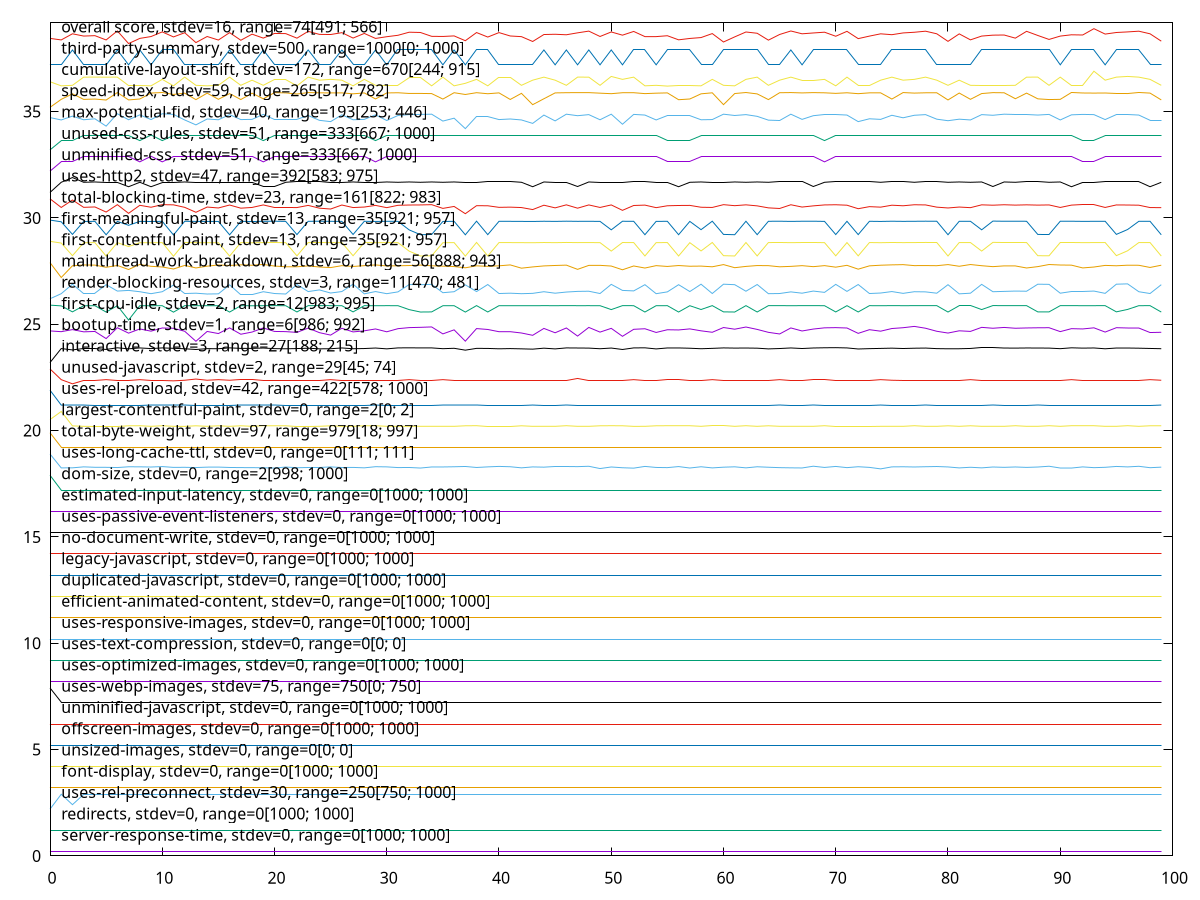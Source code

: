 $_serverResponseTime <<EOF
0.2
0.2
0.2
0.2
0.2
0.2
0.2
0.2
0.2
0.2
0.2
0.2
0.2
0.2
0.2
0.2
0.2
0.2
0.2
0.2
0.2
0.2
0.2
0.2
0.2
0.2
0.2
0.2
0.2
0.2
0.2
0.2
0.2
0.2
0.2
0.2
0.2
0.2
0.2
0.2
0.2
0.2
0.2
0.2
0.2
0.2
0.2
0.2
0.2
0.2
0.2
0.2
0.2
0.2
0.2
0.2
0.2
0.2
0.2
0.2
0.2
0.2
0.2
0.2
0.2
0.2
0.2
0.2
0.2
0.2
0.2
0.2
0.2
0.2
0.2
0.2
0.2
0.2
0.2
0.2
0.2
0.2
0.2
0.2
0.2
0.2
0.2
0.2
0.2
0.2
0.2
0.2
0.2
0.2
0.2
0.2
0.2
0.2
0.2
0.2
EOF
$_redirects <<EOF
1.2
1.2
1.2
1.2
1.2
1.2
1.2
1.2
1.2
1.2
1.2
1.2
1.2
1.2
1.2
1.2
1.2
1.2
1.2
1.2
1.2
1.2
1.2
1.2
1.2
1.2
1.2
1.2
1.2
1.2
1.2
1.2
1.2
1.2
1.2
1.2
1.2
1.2
1.2
1.2
1.2
1.2
1.2
1.2
1.2
1.2
1.2
1.2
1.2
1.2
1.2
1.2
1.2
1.2
1.2
1.2
1.2
1.2
1.2
1.2
1.2
1.2
1.2
1.2
1.2
1.2
1.2
1.2
1.2
1.2
1.2
1.2
1.2
1.2
1.2
1.2
1.2
1.2
1.2
1.2
1.2
1.2
1.2
1.2
1.2
1.2
1.2
1.2
1.2
1.2
1.2
1.2
1.2
1.2
1.2
1.2
1.2
1.2
1.2
1.2
EOF
$_usesRelPreconnect <<EOF
2.2
2.9000000000000004
2.410419998486837
2.9000000000000004
2.9000000000000004
2.9000000000000004
2.9000000000000004
2.9000000000000004
2.9000000000000004
2.9000000000000004
2.9000000000000004
2.9000000000000004
2.9000000000000004
2.9000000000000004
2.9000000000000004
2.9000000000000004
2.9000000000000004
2.9000000000000004
2.9000000000000004
2.9000000000000004
2.9000000000000004
2.9000000000000004
2.9000000000000004
2.9000000000000004
2.9000000000000004
2.9000000000000004
2.9000000000000004
2.9000000000000004
2.9000000000000004
2.9000000000000004
2.9000000000000004
2.9000000000000004
2.9000000000000004
2.9000000000000004
2.9000000000000004
2.9000000000000004
2.9000000000000004
2.9000000000000004
2.9000000000000004
2.9000000000000004
2.9000000000000004
2.9000000000000004
2.9000000000000004
2.9000000000000004
2.9000000000000004
2.9000000000000004
2.9000000000000004
2.9000000000000004
2.9000000000000004
2.9000000000000004
2.9000000000000004
2.9000000000000004
2.9000000000000004
2.9000000000000004
2.9000000000000004
2.9000000000000004
2.9000000000000004
2.9000000000000004
2.9000000000000004
2.9000000000000004
2.9000000000000004
2.9000000000000004
2.9000000000000004
2.9000000000000004
2.9000000000000004
2.9000000000000004
2.9000000000000004
2.9000000000000004
2.9000000000000004
2.9000000000000004
2.9000000000000004
2.9000000000000004
2.9000000000000004
2.9000000000000004
2.9000000000000004
2.9000000000000004
2.9000000000000004
2.9000000000000004
2.9000000000000004
2.9000000000000004
2.9000000000000004
2.9000000000000004
2.9000000000000004
2.9000000000000004
2.9000000000000004
2.9000000000000004
2.9000000000000004
2.9000000000000004
2.9000000000000004
2.9000000000000004
2.9000000000000004
2.9000000000000004
2.9000000000000004
2.9000000000000004
2.9000000000000004
2.9000000000000004
2.9000000000000004
2.9000000000000004
2.9000000000000004
2.9000000000000004
EOF
$_fontDisplay <<EOF
3.2
3.2
3.2
3.2
3.2
3.2
3.2
3.2
3.2
3.2
3.2
3.2
3.2
3.2
3.2
3.2
3.2
3.2
3.2
3.2
3.2
3.2
3.2
3.2
3.2
3.2
3.2
3.2
3.2
3.2
3.2
3.2
3.2
3.2
3.2
3.2
3.2
3.2
3.2
3.2
3.2
3.2
3.2
3.2
3.2
3.2
3.2
3.2
3.2
3.2
3.2
3.2
3.2
3.2
3.2
3.2
3.2
3.2
3.2
3.2
3.2
3.2
3.2
3.2
3.2
3.2
3.2
3.2
3.2
3.2
3.2
3.2
3.2
3.2
3.2
3.2
3.2
3.2
3.2
3.2
3.2
3.2
3.2
3.2
3.2
3.2
3.2
3.2
3.2
3.2
3.2
3.2
3.2
3.2
3.2
3.2
3.2
3.2
3.2
3.2
EOF
$_unsizedImages <<EOF
4.2
4.2
4.2
4.2
4.2
4.2
4.2
4.2
4.2
4.2
4.2
4.2
4.2
4.2
4.2
4.2
4.2
4.2
4.2
4.2
4.2
4.2
4.2
4.2
4.2
4.2
4.2
4.2
4.2
4.2
4.2
4.2
4.2
4.2
4.2
4.2
4.2
4.2
4.2
4.2
4.2
4.2
4.2
4.2
4.2
4.2
4.2
4.2
4.2
4.2
4.2
4.2
4.2
4.2
4.2
4.2
4.2
4.2
4.2
4.2
4.2
4.2
4.2
4.2
4.2
4.2
4.2
4.2
4.2
4.2
4.2
4.2
4.2
4.2
4.2
4.2
4.2
4.2
4.2
4.2
4.2
4.2
4.2
4.2
4.2
4.2
4.2
4.2
4.2
4.2
4.2
4.2
4.2
4.2
4.2
4.2
4.2
4.2
4.2
4.2
EOF
$_offscreenImages <<EOF
5.2
5.2
5.2
5.2
5.2
5.2
5.2
5.2
5.2
5.2
5.2
5.2
5.2
5.2
5.2
5.2
5.2
5.2
5.2
5.2
5.2
5.2
5.2
5.2
5.2
5.2
5.2
5.2
5.2
5.2
5.2
5.2
5.2
5.2
5.2
5.2
5.2
5.2
5.2
5.2
5.2
5.2
5.2
5.2
5.2
5.2
5.2
5.2
5.2
5.2
5.2
5.2
5.2
5.2
5.2
5.2
5.2
5.2
5.2
5.2
5.2
5.2
5.2
5.2
5.2
5.2
5.2
5.2
5.2
5.2
5.2
5.2
5.2
5.2
5.2
5.2
5.2
5.2
5.2
5.2
5.2
5.2
5.2
5.2
5.2
5.2
5.2
5.2
5.2
5.2
5.2
5.2
5.2
5.2
5.2
5.2
5.2
5.2
5.2
5.2
EOF
$_unminifiedJavascript <<EOF
6.2
6.2
6.2
6.2
6.2
6.2
6.2
6.2
6.2
6.2
6.2
6.2
6.2
6.2
6.2
6.2
6.2
6.2
6.2
6.2
6.2
6.2
6.2
6.2
6.2
6.2
6.2
6.2
6.2
6.2
6.2
6.2
6.2
6.2
6.2
6.2
6.2
6.2
6.2
6.2
6.2
6.2
6.2
6.2
6.2
6.2
6.2
6.2
6.2
6.2
6.2
6.2
6.2
6.2
6.2
6.2
6.2
6.2
6.2
6.2
6.2
6.2
6.2
6.2
6.2
6.2
6.2
6.2
6.2
6.2
6.2
6.2
6.2
6.2
6.2
6.2
6.2
6.2
6.2
6.2
6.2
6.2
6.2
6.2
6.2
6.2
6.2
6.2
6.2
6.2
6.2
6.2
6.2
6.2
6.2
6.2
6.2
6.2
6.2
6.2
EOF
$_usesWebpImages <<EOF
7.9
7.2
7.2
7.2
7.2
7.2
7.2
7.2
7.2
7.2
7.2
7.2
7.2
7.2
7.2
7.2
7.2
7.2
7.2
7.2
7.2
7.2
7.2
7.2
7.2
7.2
7.2
7.2
7.2
7.2
7.2
7.2
7.2
7.2
7.2
7.2
7.2
7.2
7.2
7.2
7.2
7.2
7.2
7.2
7.2
7.2
7.2
7.2
7.2
7.2
7.2
7.2
7.2
7.2
7.2
7.2
7.2
7.2
7.2
7.2
7.2
7.2
7.2
7.2
7.2
7.2
7.2
7.2
7.2
7.2
7.2
7.2
7.2
7.2
7.2
7.2
7.2
7.2
7.2
7.2
7.2
7.2
7.2
7.2
7.2
7.2
7.2
7.2
7.2
7.2
7.2
7.2
7.2
7.2
7.2
7.2
7.2
7.2
7.2
7.2
EOF
$_usesOptimizedImages <<EOF
8.2
8.2
8.2
8.2
8.2
8.2
8.2
8.2
8.2
8.2
8.2
8.2
8.2
8.2
8.2
8.2
8.2
8.2
8.2
8.2
8.2
8.2
8.2
8.2
8.2
8.2
8.2
8.2
8.2
8.2
8.2
8.2
8.2
8.2
8.2
8.2
8.2
8.2
8.2
8.2
8.2
8.2
8.2
8.2
8.2
8.2
8.2
8.2
8.2
8.2
8.2
8.2
8.2
8.2
8.2
8.2
8.2
8.2
8.2
8.2
8.2
8.2
8.2
8.2
8.2
8.2
8.2
8.2
8.2
8.2
8.2
8.2
8.2
8.2
8.2
8.2
8.2
8.2
8.2
8.2
8.2
8.2
8.2
8.2
8.2
8.2
8.2
8.2
8.2
8.2
8.2
8.2
8.2
8.2
8.2
8.2
8.2
8.2
8.2
8.2
EOF
$_usesTextCompression <<EOF
9.2
9.2
9.2
9.2
9.2
9.2
9.2
9.2
9.2
9.2
9.2
9.2
9.2
9.2
9.2
9.2
9.2
9.2
9.2
9.2
9.2
9.2
9.2
9.2
9.2
9.2
9.2
9.2
9.2
9.2
9.2
9.2
9.2
9.2
9.2
9.2
9.2
9.2
9.2
9.2
9.2
9.2
9.2
9.2
9.2
9.2
9.2
9.2
9.2
9.2
9.2
9.2
9.2
9.2
9.2
9.2
9.2
9.2
9.2
9.2
9.2
9.2
9.2
9.2
9.2
9.2
9.2
9.2
9.2
9.2
9.2
9.2
9.2
9.2
9.2
9.2
9.2
9.2
9.2
9.2
9.2
9.2
9.2
9.2
9.2
9.2
9.2
9.2
9.2
9.2
9.2
9.2
9.2
9.2
9.2
9.2
9.2
9.2
9.2
9.2
EOF
$_usesResponsiveImages <<EOF
10.2
10.2
10.2
10.2
10.2
10.2
10.2
10.2
10.2
10.2
10.2
10.2
10.2
10.2
10.2
10.2
10.2
10.2
10.2
10.2
10.2
10.2
10.2
10.2
10.2
10.2
10.2
10.2
10.2
10.2
10.2
10.2
10.2
10.2
10.2
10.2
10.2
10.2
10.2
10.2
10.2
10.2
10.2
10.2
10.2
10.2
10.2
10.2
10.2
10.2
10.2
10.2
10.2
10.2
10.2
10.2
10.2
10.2
10.2
10.2
10.2
10.2
10.2
10.2
10.2
10.2
10.2
10.2
10.2
10.2
10.2
10.2
10.2
10.2
10.2
10.2
10.2
10.2
10.2
10.2
10.2
10.2
10.2
10.2
10.2
10.2
10.2
10.2
10.2
10.2
10.2
10.2
10.2
10.2
10.2
10.2
10.2
10.2
10.2
10.2
EOF
$_efficientAnimatedContent <<EOF
11.2
11.2
11.2
11.2
11.2
11.2
11.2
11.2
11.2
11.2
11.2
11.2
11.2
11.2
11.2
11.2
11.2
11.2
11.2
11.2
11.2
11.2
11.2
11.2
11.2
11.2
11.2
11.2
11.2
11.2
11.2
11.2
11.2
11.2
11.2
11.2
11.2
11.2
11.2
11.2
11.2
11.2
11.2
11.2
11.2
11.2
11.2
11.2
11.2
11.2
11.2
11.2
11.2
11.2
11.2
11.2
11.2
11.2
11.2
11.2
11.2
11.2
11.2
11.2
11.2
11.2
11.2
11.2
11.2
11.2
11.2
11.2
11.2
11.2
11.2
11.2
11.2
11.2
11.2
11.2
11.2
11.2
11.2
11.2
11.2
11.2
11.2
11.2
11.2
11.2
11.2
11.2
11.2
11.2
11.2
11.2
11.2
11.2
11.2
11.2
EOF
$_duplicatedJavascript <<EOF
12.2
12.2
12.2
12.2
12.2
12.2
12.2
12.2
12.2
12.2
12.2
12.2
12.2
12.2
12.2
12.2
12.2
12.2
12.2
12.2
12.2
12.2
12.2
12.2
12.2
12.2
12.2
12.2
12.2
12.2
12.2
12.2
12.2
12.2
12.2
12.2
12.2
12.2
12.2
12.2
12.2
12.2
12.2
12.2
12.2
12.2
12.2
12.2
12.2
12.2
12.2
12.2
12.2
12.2
12.2
12.2
12.2
12.2
12.2
12.2
12.2
12.2
12.2
12.2
12.2
12.2
12.2
12.2
12.2
12.2
12.2
12.2
12.2
12.2
12.2
12.2
12.2
12.2
12.2
12.2
12.2
12.2
12.2
12.2
12.2
12.2
12.2
12.2
12.2
12.2
12.2
12.2
12.2
12.2
12.2
12.2
12.2
12.2
12.2
12.2
EOF
$_legacyJavascript <<EOF
13.2
13.2
13.2
13.2
13.2
13.2
13.2
13.2
13.2
13.2
13.2
13.2
13.2
13.2
13.2
13.2
13.2
13.2
13.2
13.2
13.2
13.2
13.2
13.2
13.2
13.2
13.2
13.2
13.2
13.2
13.2
13.2
13.2
13.2
13.2
13.2
13.2
13.2
13.2
13.2
13.2
13.2
13.2
13.2
13.2
13.2
13.2
13.2
13.2
13.2
13.2
13.2
13.2
13.2
13.2
13.2
13.2
13.2
13.2
13.2
13.2
13.2
13.2
13.2
13.2
13.2
13.2
13.2
13.2
13.2
13.2
13.2
13.2
13.2
13.2
13.2
13.2
13.2
13.2
13.2
13.2
13.2
13.2
13.2
13.2
13.2
13.2
13.2
13.2
13.2
13.2
13.2
13.2
13.2
13.2
13.2
13.2
13.2
13.2
13.2
EOF
$_noDocumentWrite <<EOF
14.2
14.2
14.2
14.2
14.2
14.2
14.2
14.2
14.2
14.2
14.2
14.2
14.2
14.2
14.2
14.2
14.2
14.2
14.2
14.2
14.2
14.2
14.2
14.2
14.2
14.2
14.2
14.2
14.2
14.2
14.2
14.2
14.2
14.2
14.2
14.2
14.2
14.2
14.2
14.2
14.2
14.2
14.2
14.2
14.2
14.2
14.2
14.2
14.2
14.2
14.2
14.2
14.2
14.2
14.2
14.2
14.2
14.2
14.2
14.2
14.2
14.2
14.2
14.2
14.2
14.2
14.2
14.2
14.2
14.2
14.2
14.2
14.2
14.2
14.2
14.2
14.2
14.2
14.2
14.2
14.2
14.2
14.2
14.2
14.2
14.2
14.2
14.2
14.2
14.2
14.2
14.2
14.2
14.2
14.2
14.2
14.2
14.2
14.2
14.2
EOF
$_usesPassiveEventListeners <<EOF
15.2
15.2
15.2
15.2
15.2
15.2
15.2
15.2
15.2
15.2
15.2
15.2
15.2
15.2
15.2
15.2
15.2
15.2
15.2
15.2
15.2
15.2
15.2
15.2
15.2
15.2
15.2
15.2
15.2
15.2
15.2
15.2
15.2
15.2
15.2
15.2
15.2
15.2
15.2
15.2
15.2
15.2
15.2
15.2
15.2
15.2
15.2
15.2
15.2
15.2
15.2
15.2
15.2
15.2
15.2
15.2
15.2
15.2
15.2
15.2
15.2
15.2
15.2
15.2
15.2
15.2
15.2
15.2
15.2
15.2
15.2
15.2
15.2
15.2
15.2
15.2
15.2
15.2
15.2
15.2
15.2
15.2
15.2
15.2
15.2
15.2
15.2
15.2
15.2
15.2
15.2
15.2
15.2
15.2
15.2
15.2
15.2
15.2
15.2
15.2
EOF
$_estimatedInputLatency <<EOF
16.2
16.2
16.2
16.2
16.2
16.2
16.2
16.2
16.2
16.2
16.2
16.2
16.2
16.2
16.2
16.2
16.2
16.2
16.2
16.2
16.2
16.2
16.2
16.2
16.2
16.2
16.2
16.2
16.2
16.2
16.2
16.2
16.2
16.2
16.2
16.2
16.2
16.2
16.2
16.2
16.2
16.2
16.2
16.2
16.2
16.2
16.2
16.2
16.2
16.2
16.2
16.2
16.2
16.2
16.2
16.2
16.2
16.2
16.2
16.2
16.2
16.2
16.2
16.2
16.2
16.2
16.2
16.2
16.2
16.2
16.2
16.2
16.2
16.2
16.2
16.2
16.2
16.2
16.2
16.2
16.2
16.2
16.2
16.2
16.2
16.2
16.2
16.2
16.2
16.2
16.2
16.2
16.2
16.2
16.2
16.2
16.2
16.2
16.2
16.2
EOF
$_domSize <<EOF
17.9
17.2
17.2
17.2
17.2
17.2
17.2
17.2
17.2
17.2
17.2
17.2
17.2
17.2
17.2
17.2
17.2
17.2
17.2
17.2
17.2
17.2
17.2
17.2
17.2
17.2
17.2
17.2
17.2
17.2
17.2
17.2
17.2
17.2
17.2
17.2
17.2
17.2
17.2
17.2
17.2
17.2
17.2
17.2
17.2
17.2
17.2
17.2
17.2
17.2
17.2
17.2
17.2
17.2
17.2
17.2
17.2
17.2
17.2
17.2
17.2
17.2
17.2
17.2
17.2
17.2
17.2
17.2
17.2
17.2
17.2
17.2
17.2
17.2
17.2
17.2
17.2
17.2
17.2
17.2
17.2
17.2
17.2
17.2
17.2
17.2
17.2
17.2
17.2
17.2
17.2
17.2
17.2
17.2
17.2
17.2
17.2
17.2
17.2
17.2
EOF
$_usesLongCacheTtl <<EOF
18.9
18.246865894717427
18.24960681472533
18.295113666606703
18.27510473847314
18.272905802415284
18.2627740882392
18.298659737684506
18.296747603199076
18.28716837494848
18.308277140124183
18.270197793900564
18.273725808810262
18.262221300069946
18.281956547943086
18.28444806473996
18.266327408009783
18.260854644075987
18.25838854448015
18.253436718927198
18.2372750499208
18.28689503451437
18.254543558334415
18.249877334882996
18.249883272194673
18.293206390833156
18.26413462261942
18.269299146003934
18.249070879862945
18.30280407194343
18.294532963025485
18.261941843600653
18.265786867444444
18.239481538263316
18.28989438383395
18.29044846787001
18.299341848499527
18.31347842931008
18.266091664899957
18.29428751163513
18.31623490506502
18.300592804396327
18.248810642280574
18.292647455048787
18.281136532604343
18.3123773731983
18.311557580539343
18.305798634689513
18.322801483424172
18.215444246483166
18.289068234576764
18.253403064927948
18.234815152239044
18.316222654038675
18.26714740725616
18.25920853509987
18.30828326557212
18.240826974109442
18.30000505683437
18.246319243147337
18.27976984235187
18.297019671595574
18.248244775298932
18.29949942380659
18.27719557122184
18.258409290002366
18.249058629928033
18.243312666588793
18.325535022276334
18.268008059823575
18.31457029878043
18.258661874588153
18.30141284087873
18.27043226273323
18.2
18.294026419288357
18.299507080527736
18.289245714942574
18.301255265172205
18.311290101005845
18.291276149965636
18.24599261349395
18.275926278554675
18.248197596086552
18.288357854130012
18.27230582610432
18.289634568599606
18.26991137019689
18.287148723528063
18.324162126034953
18.24040961276723
18.23892723593513
18.29322560598054
18.257568554752407
18.274011394813545
18.314576424279167
18.29294613802953
18.321589302915253
18.255922452945207
18.281405277028455
EOF
$_totalByteWeight <<EOF
19.9
19.20001878375414
19.20000023935537
19.200000277148717
19.20000034013788
19.2000004913131
19.200000201562123
19.20000034013788
19.200000440921166
19.20000031494218
19.20000060469566
19.2
19.200000327540025
19.200000151171302
19.200000503911113
19.200000415725274
19.200000277148717
19.20000025195314
19.20000016376899
19.20000005039024
19.200000113378312
19.200000125975965
19.20000036533363
19.200000100780674
19.20000017636669
19.200000503911113
19.20000055430329
19.200000125975965
19.200000226757606
19.200000566901362
19.200000277148717
19.200000012597542
19.20000013857363
19.20000006298783
19.200000415725274
19.20000061729378
19.20000036533363
19.20000034013788
19.20000025195314
19.200000277148717
19.20000051650914
19.20000008818305
19.20000031494218
19.20000016376899
19.2000001889644
19.2
19.200000377931524
19.200000289746527
19.200000201562123
19.200000403127344
19.200000302344346
19.20000025195314
19.20000013857363
19.200000151171302
19.200000503911113
19.20000013857363
19.20000045351913
19.20000052910718
19.200000264550923
19.200000125975965
19.200000277148717
19.20000023935537
19.20000017636669
19.2000004787151
19.200000264550923
19.20000031494218
19.200000125975965
19.20000006298783
19.200000680284575
19.200000201562123
19.200000125975965
19.200000201562123
19.20000034013788
19.200000277148717
19.200000037792663
19.20000039052943
19.20000055430329
19.200000201562123
19.20000046611711
19.20000051650914
19.200000415725274
19.20000023935537
19.20000023935537
19.20000031494218
19.20000039052943
19.20000035273575
19.200000377931524
19.20000052910718
19.200000428323214
19.20000051650914
19.20000013857363
19.200000289746527
19.20000021415986
19.20000039052943
19.20000025195314
19.200000327540025
19.200000377931524
19.20000021415986
19.200000125975965
19.200000264550923
EOF
$_largestContentfulPaint <<EOF
20.518104906007697
20.9
20.222169329375536
20.20097288612636
20.201347331129217
20.20123550996612
20.201230352218104
20.226378609133302
20.229356692820218
20.200946814804137
20.229466024688556
20.200903591701273
20.200009897189478
20.226330756247613
20.20111218026573
20.2262719719245
20.201124234858167
20.226692657651114
20.20091760530997
20.22974543704876
20.227455195509133
20.226362479521015
20.201470198520763
20.201617483631683
20.20168411882899
20.226768817495945
20.201255944992315
20.201746627565235
20.227034646317872
20.228980939871434
20.20158275933597
20.20132420193095
20.201435285691947
20.201287318148694
20.20170436539979
20.200991812763046
20.201380018159956
20.226280785914778
20.230685974450505
20.20142408189088
20.2014265076089
20.20141185708524
20.22650438216786
20.201035013793867
20.201591190387354
20.201219056695574
20.23037802514288
20.201402617483033
20.201459761114567
20.226544899103494
20.23001942695107
20.227043876343842
20.2
20.20134222797735
20.22664003915321
20.229816377286248
20.229436164139834
20.229332067795646
20.20186462353004
20.22741798631154
20.22748637547543
20.201321678104
20.230345239651534
20.20138796357309
20.227092578771362
20.20176086178862
20.20131309800766
20.201655866946474
20.201781304309424
20.229496664286494
20.201605090333466
20.20147302258449
20.201478599850205
20.20157134864212
20.201054536365287
20.20173456746957
20.20140294330098
20.23000750857914
20.20177546956171
20.201584782878022
20.226479251055597
20.20160098845582
20.227026508241522
20.201611634564742
20.202090174611097
20.201534090225564
20.23007375783142
20.201528681533908
20.20175746954795
20.23026119866015
20.201604586070463
20.23023929238061
20.229458940725355
20.22974189110812
20.201605690658333
20.20186358148892
20.231198116071806
20.201370638252655
20.22684400117649
20.226346343560927
EOF
$_usesRelPreload <<EOF
21.9
21.2
21.203689064558628
21.201844532279313
21.20276679841897
21.20276679841897
21.20276679841897
21.20276679841897
21.20276679841897
21.201844532279313
21.20276679841897
21.201844532279313
21.20276679841897
21.201844532279313
21.201844532279313
21.201844532279313
21.201844532279313
21.20276679841897
21.201844532279313
21.20276679841897
21.203689064558628
21.20276679841897
21.20276679841897
21.20276679841897
21.20276679841897
21.20276679841897
21.20276679841897
21.20276679841897
21.20276679841897
21.201844532279313
21.20276679841897
21.20276679841897
21.20276679841897
21.20276679841897
21.20276679841897
21.201844532279313
21.20276679841897
21.201844532279313
21.203689064558628
21.20276679841897
21.20276679841897
21.20276679841897
21.20276679841897
21.201844532279313
21.20276679841897
21.20276679841897
21.203689064558628
21.20276679841897
21.20276679841897
21.20276679841897
21.20276679841897
21.20276679841897
21.20276679841897
21.20276679841897
21.20276679841897
21.20276679841897
21.20276679841897
21.20276679841897
21.203689064558628
21.203689064558628
21.203689064558628
21.20276679841897
21.20276679841897
21.20276679841897
21.20276679841897
21.203689064558628
21.20276679841897
21.20276679841897
21.203689064558628
21.20276679841897
21.20276679841897
21.20276679841897
21.20276679841897
21.20276679841897
21.201844532279313
21.20276679841897
21.20276679841897
21.20276679841897
21.203689064558628
21.20276679841897
21.20276679841897
21.20276679841897
21.20276679841897
21.20276679841897
21.203689064558628
21.20276679841897
21.20276679841897
21.20276679841897
21.203689064558628
21.20276679841897
21.20276679841897
21.20276679841897
21.20276679841897
21.20276679841897
21.20276679841897
21.203689064558628
21.203689064558628
21.20276679841897
21.20276679841897
21.201844532279313
EOF
$_unusedJavascript <<EOF
22.9
22.396
22.2
22.368
22.368
22.396
22.368
22.368
22.396
22.368
22.368
22.34
22.368
22.424
22.368
22.396
22.368
22.396
22.396
22.368
22.368
22.368
22.368
22.368
22.368
22.396
22.368
22.368
22.368
22.368
22.368
22.368
22.396
22.368
22.368
22.396
22.368
22.368
22.368
22.368
22.368
22.368
22.368
22.368
22.368
22.368
22.368
22.451999999999998
22.368
22.368
22.368
22.368
22.396
22.368
22.368
22.396
22.396
22.368
22.368
22.396
22.368
22.368
22.368
22.368
22.368
22.396
22.368
22.368
22.396
22.396
22.368
22.368
22.368
22.368
22.396
22.368
22.34
22.34
22.368
22.368
22.368
22.368
22.396
22.368
22.368
22.368
22.368
22.368
22.368
22.368
22.368
22.396
22.368
22.368
22.368
22.368
22.368
22.368
22.396
22.368
EOF
$_interactive <<EOF
23.2
23.85781797353029
23.79384065717683
23.860005318979226
23.859973116914787
23.81673295984904
23.894256595006684
23.845173729297088
23.886901919825974
23.85711617488445
23.888560867074997
23.870310639353644
23.848445841018638
23.814019405698343
23.853933710786208
23.850977557055145
23.89073046640146
23.86614842975899
23.86687975459374
23.88281078823924
23.854261329943775
23.847398865004564
23.85850706067012
23.873593705635415
23.845452267706364
23.849536482225727
23.886343829372287
23.849495118329433
23.85920942722726
23.88274241555136
23.84448770922309
23.888559142760993
23.893644018617895
23.887733388820166
23.888725209852655
23.851949679298077
23.870656261364353
23.78283693369057
23.867093950825673
23.86401431844966
23.84657300995395
23.85668155177028
23.844800962101537
23.83045849828844
23.875885329524337
23.842593293798902
23.88853792047744
23.883941308963013
23.87941884842705
23.84944611435912
23.88173772306267
23.81458560340738
23.88841231270136
23.89240778074911
23.841439137875774
23.885986515714137
23.88681679059974
23.873076732497125
23.849807067519905
23.867362203015315
23.888186968398823
23.87966609538485
23.882982518604297
23.875818230947466
23.8422334581522
23.859503568217914
23.88623948351703
23.859985258655335
23.884550062121637
23.894945722305284
23.9
23.887863623479834
23.838198026213234
23.854046035221987
23.864909686363713
23.87697185416655
23.85999410102621
23.873989536657188
23.881280681663473
23.854912933035756
23.84720068567557
23.84928369294032
23.862911383224112
23.8946485508696
23.89452280871428
23.88232172954743
23.879144995540983
23.884910997392804
23.8830299573788
23.87944851219865
23.852785017964298
23.893094561308995
23.87836164765469
23.8857144685129
23.84809551051395
23.88283132670671
23.883100983767473
23.87513445285205
23.86283559070191
23.85105885735089
EOF
$_bootupTime <<EOF
24.68781148029584
24.65207957449089
24.748850917640585
24.644384594841338
24.662258208463207
24.32738616743162
24.83715525998968
24.58281012329138
24.779386814319892
24.676189767593726
24.825932968998956
24.810690576094967
24.671052396345534
24.2
24.66243328019273
24.563830429098527
24.82971717631029
24.5312235253572
24.634003348257938
24.827436855728624
24.662870896943776
24.654248025031837
24.619053527436023
24.82082127284704
24.606129057051156
24.490257757141435
24.81307289947778
24.640615294886047
24.692275350333976
24.78002018099998
24.645649382709152
24.79340925749735
24.842780365292924
24.856277701350102
24.874830025421094
24.54739888131966
24.73802201871245
24.20579127158018
24.797478552281888
24.755637799401196
24.650261089160836
24.651639758447487
24.58975551901708
24.48087152727848
24.805183322559515
24.600374247198268
24.825852368713896
24.4449260434407
24.8524695575549
24.631518725480053
24.808278069881833
24.43373123163441
24.763484619537042
24.789358585054313
24.615121405697828
24.74268624122882
24.732754663861787
24.782716528505176
24.69216027356983
24.623543139010284
24.84703414632436
24.76839366954665
24.870826132027982
24.758646684901294
24.620927779006617
24.543926597278947
24.82767843638559
24.684464537637886
24.775113016178018
24.832476568280818
24.841608806224055
24.82456228110244
24.572777843580937
24.745126382622466
24.675232896263896
24.799877772487083
24.838062861605888
24.9
24.8139384406257
24.67084896769051
24.587493029061
24.692908159012262
24.664620470070158
24.855273567954114
24.813208166938654
24.851118880816166
24.812829393168304
24.826792484378814
24.834804056348457
24.838383082743064
24.654716593089294
24.793737310866483
24.780240433401918
24.833172452240042
24.633441595753315
24.8392367281534
24.824696707654393
24.823217472901067
24.611481009554197
24.62330550626397
EOF
$_firstCpuIdle <<EOF
25.9
25.86515695969545
25.583587365388425
25.87122661281709
25.873843730974617
25.574736541073825
25.873205094793033
25.2
25.873144262669626
25.87120090243146
25.87383571233962
25.570079178113787
25.875148333929257
25.872958904309684
25.87231839275024
25.8724947684624
25.57367088719116
25.874383853185254
25.870300512640096
25.874781712001298
25.876659393927714
25.872881766065728
25.578416247867306
25.87530480800087
25.876457368117002
25.874748804148854
25.873435900105484
25.581693736388452
25.87548080007834
25.871845635684995
25.875494281255666
25.873748199570652
25.68876391753661
25.576155970242457
25.581337330073023
25.871741014103304
25.87440017082255
25.573880342304033
25.877988770995376
25.577511056669167
25.874745503226208
25.874480949292096
25.87337088533809
25.871791263713686
25.87604276556328
25.87340008296072
25.877276352484323
25.874391061050048
25.874955512882398
25.873771056803346
25.690711601298833
25.876038077995037
25.874725697173325
25.576101129950953
25.87371681908491
25.87500540052103
25.576169540099446
25.873034322144182
25.694097112546604
25.87712624827686
25.58315158201633
25.5761149401239
25.876243286943033
25.57702553976143
25.875333478914886
25.876877155095173
25.87306695572807
25.876209590575236
25.877013014470602
25.873316398048928
25.57970612048451
25.87506357899477
25.578492123157623
25.875304008784973
25.872507335334916
25.87669425092939
25.874151236518088
25.875426172132205
25.877232589824768
25.87595239642249
25.575442383779247
25.875671595309772
25.875577356167238
25.691031391378143
25.87926848620937
25.876072585308698
25.876268806736793
25.875693455116604
25.582132223328728
25.58115248485363
25.876234912938493
25.87661427490658
25.873778475125963
25.874781311920522
25.87588136484669
25.584075306860413
25.697912635225507
25.874791113795442
25.875174816514143
25.57445043282694
EOF
$_renderBlockingResources <<EOF
26.2
26.43846153846154
26.88461538461538
26.43076923076923
26.43076923076923
26.86153846153846
26.56153846153846
26.59230769230769
26.53076923076923
26.43846153846154
26.53076923076923
26.846153846153843
26.446153846153845
26.46153846153846
26.423076923076923
26.43076923076923
26.85384615384615
26.423076923076923
26.423076923076923
26.53076923076923
26.446153846153845
26.423076923076923
26.869230769230764
26.53846153846154
26.615384615384613
26.46923076923077
26.53846153846154
26.88461538461538
26.43076923076923
26.53846153846154
26.43846153846154
26.523076923076925
26.869230769230764
26.86153846153846
26.876923076923074
26.484615384615385
26.53076923076923
26.85384615384615
26.53846153846154
26.869230769230764
26.446153846153845
26.46153846153846
26.43846153846154
26.453846153846154
26.53076923076923
26.46153846153846
26.515384615384615
26.546153846153846
26.553846153846155
26.446153846153845
26.876923076923074
26.59230769230769
26.56923076923077
26.86153846153846
26.43846153846154
26.523076923076925
26.86153846153846
26.53846153846154
26.88461538461538
26.446153846153845
26.88461538461538
26.86153846153846
26.553846153846155
26.869230769230764
26.43846153846154
26.446153846153845
26.523076923076925
26.46153846153846
26.56153846153846
26.5
26.876923076923074
26.546153846153846
26.869230769230764
26.446153846153845
26.46923076923077
26.53846153846154
26.453846153846154
26.53076923076923
26.523076923076925
26.46153846153846
26.86153846153846
26.43076923076923
26.46153846153846
26.876923076923074
26.53076923076923
26.546153846153846
26.56153846153846
26.553846153846155
26.88461538461538
26.876923076923074
26.46153846153846
26.553846153846155
26.553846153846155
26.56153846153846
26.453846153846154
26.88461538461538
26.9
26.53076923076923
26.446153846153845
26.86153846153846
EOF
$_mainthreadWorkBreakdown <<EOF
27.9
27.2
27.75046728284755
27.78858966965965
27.78174006007658
27.679520282616608
27.76533574207819
27.575834865274118
27.814066848824055
27.725761437933166
27.694004727368398
27.599737043164346
27.768221776509282
27.649040251008408
27.73186217918308
27.78907447497748
27.76461176097851
27.795585225041457
27.77547990910263
27.813032422917292
27.737269252114377
27.704674240650323
27.704504682888494
27.743925560025826
27.693649457846984
27.66604433642301
27.75629138277636
27.718336197197054
27.756250194570043
27.79085087096884
27.743552195911732
27.7508873803913
27.761870148842867
27.782118708877153
27.74989551223242
27.732738984600118
27.71398322552053
27.65562302874015
27.748089417578868
27.723336345394166
27.74930976992098
27.791583746201805
27.638062670126168
27.6968657712305
27.744146775515127
27.764878167100367
27.780948676162094
27.58206356542885
27.769066872742947
27.771239015998496
27.737956124980265
27.562500529966865
27.741628810942533
27.644710220126896
27.7569914321808
27.719345733415796
27.76213698225529
27.729417390305574
27.735700245909193
27.70318301850121
27.80624553398572
27.660103213125023
27.72111108121066
27.76102832527388
27.756119758778453
27.702758757236424
27.722594892876387
27.756373756246024
27.709133721745147
27.757636324662304
27.685602655957002
27.772130217117944
27.591071299723378
27.74686821418376
27.77702001988259
27.793525286172358
27.803979028939718
27.758246692334062
27.76138426856471
27.754649960662576
27.80637875792859
27.727855446042327
27.80979880292003
27.753536480316964
27.710091960203293
27.74574975701437
27.743213334116245
27.64694552373292
27.711070824684843
27.809692453034174
27.786979360589676
27.78001476511928
27.649621735443763
27.69165872023906
27.768514881748462
27.751114604098902
27.777657360752254
27.774237292353096
27.67180235574483
27.777155644645852
EOF
$_firstContentfulPaint <<EOF
28.9
28.819177245664424
28.22633741503019
28.833106564772397
28.839131612239807
28.2090626884987
28.83766029973747
28.65368119865767
28.837520188462967
28.833047432242857
28.839113134355586
28.2
28.842139346494232
28.83709330125484
28.835618624902928
28.836024633109282
28.206987392396755
28.84037650282053
28.830977281615514
28.84129381615634
28.84562667429772
28.836915666073363
28.21623628850379
28.84250028789975
28.84516020021007
28.841217932805353
28.838191957668606
28.22263572458324
28.84290630149941
28.834530619470726
28.84293740473554
28.83891147981448
28.437214811288136
28.211828472777047
28.22193936955478
28.834289893605046
28.84041411990434
28.20739521567866
28.84869792067033
28.214470520727744
28.84121032119536
28.840600345321935
28.838042187649748
28.83440551163255
28.84420310790503
28.838109447309105
28.847051651884335
28.840393119070917
28.841694620053826
28.838964148191224
28.441224380659886
28.844192288527005
28.841164650731166
28.211721582891307
28.83883917331969
28.841809675883887
28.211854922356107
28.83726698434704
28.448203606802345
28.846704899200194
28.225485260406113
28.21174850022236
28.844665966400598
28.2135237115102
28.842566428091505
28.846129558992487
28.83734214065423
28.84458818113045
28.846443345544
28.837916674548758
28.21875369663198
28.841943858194675
28.21638433189345
28.842498444229218
28.836053563429143
28.845707165547953
28.839840300135936
28.84278026923531
28.846950552677608
28.843994533445553
28.210437817193384
28.84334652541318
28.843129078682068
28.44188310017232
28.85165729233752
28.844271935746328
28.844724878014528
28.84339696673389
28.22349260381334
28.22157825856046
28.844646635525148
28.845522489227157
28.838981241920525
28.841292893585265
28.843830600370733
28.227291761121506
28.45608414567058
28.84131549641462
28.84220043140189
28.20850541329776
EOF
$_firstMeaningfulPaint <<EOF
29.9
29.819177245664424
29.22633741503019
29.833106564772397
29.839131612239807
29.2090626884987
29.83766029973747
29.65368119865767
29.837520188462967
29.833047432242857
29.839113134355586
29.2
29.842139346494232
29.83709330125484
29.835618624902928
29.836024633109282
29.206987392396755
29.84037650282053
29.830977281615514
29.84129381615634
29.84562667429772
29.836915666073363
29.21623628850379
29.84250028789975
29.84516020021007
29.841217932805353
29.838191957668606
29.22263572458324
29.84290630149941
29.834530619470726
29.84293740473554
29.83891147981448
29.437214811288136
29.211828472777047
29.22193936955478
29.834289893605046
29.84041411990434
29.20739521567866
29.84869792067033
29.214470520727744
29.84121032119536
29.840600345321935
29.838042187649748
29.83440551163255
29.84420310790503
29.838109447309105
29.847051651884335
29.840393119070917
29.841694620053826
29.838964148191224
29.441224380659886
29.844192288527005
29.841164650731166
29.211721582891307
29.83883917331969
29.841809675883887
29.211854922356107
29.83726698434704
29.448203606802345
29.846704899200194
29.225485260406113
29.21174850022236
29.844665966400598
29.2135237115102
29.842566428091505
29.846129558992487
29.83734214065423
29.84458818113045
29.846443345544
29.837916674548758
29.21875369663198
29.841943858194675
29.21638433189345
29.842498444229218
29.836053563429143
29.845707165547953
29.839840300135936
29.84278026923531
29.846950552677608
29.843994533445553
29.210437817193384
29.84334652541318
29.843129078682068
29.44188310017232
29.85165729233752
29.844271935746328
29.844724878014528
29.84339696673389
29.22349260381334
29.22157825856046
29.844646635525148
29.845522489227157
29.838981241920525
29.841292893585265
29.843830600370733
29.227291761121506
29.45608414567058
29.84131549641462
29.84220043140189
29.20850541329776
EOF
$_totalBlockingTime <<EOF
30.9
30.493381748308963
30.843888223520683
30.49818423479128
30.517209003700927
30.27718825698314
30.62463538059799
30.216711319546977
30.5945561363822
30.502968360220816
30.624635380597994
30.616152047734253
30.498184234791275
30.26629109301634
30.51248090104761
30.46909940385626
30.60757955039475
30.45926345053975
30.493381748308963
30.61187687317965
30.498184234791285
30.498184234791285
30.488561057807818
30.59017166841744
30.45926345053975
30.419248330282166
30.60757955039475
30.488561057807814
30.512480901047606
30.590171668417423
30.483722320549823
30.5945561363822
30.60757955039475
30.611876873179654
30.624635380597994
30.449359099329993
30.54056161325534
30.2
30.576890333856426
30.572421073780692
30.49818423479127
30.507733967811873
30.488561057807807
30.393719192436528
30.598919036809196
30.473991335831375
30.616152047734253
30.45926345053975
30.611876873179643
30.493381748308966
30.611876873179643
30.357351113000412
30.585765780014984
30.603260223341973
30.48372232054983
30.572421073780692
30.585765780014984
30.59017166841743
30.502968360220812
30.49338174830895
30.624635380597987
30.57689033385643
30.616152047734253
30.567930988576297
30.473991335831364
30.444381670341286
30.620404930949547
30.512480901047613
30.567930988576293
30.611876873179643
30.620404930949537
30.598919036809196
30.434377097821567
30.531278770687685
30.507733967811877
30.598919036809196
30.572421073780692
30.62040493094954
30.61187687317964
30.50773396781187
30.469099403856266
30.512480901047613
30.483722320549823
30.61615204773425
30.598919036809203
30.620404930949537
30.603260223341973
30.616152047734246
30.60326022334198
30.61187687317965
30.493381748308956
30.603260223341977
30.611876873179643
30.611876873179646
30.493381748308956
30.611876873179636
30.607579550394757
30.598919036809203
30.48856105780782
30.483722320549813
EOF
$_usesHttp2 <<EOF
31.2
31.67659574468085
31.9
31.67659574468085
31.69148936170213
31.67659574468085
31.67659574468085
31.46808510638298
31.67659574468085
31.46808510638298
31.67659574468085
31.67659574468085
31.69148936170213
31.67659574468085
31.67659574468085
31.67659574468085
31.67659574468085
31.67659574468085
31.67659574468085
31.46808510638298
31.46808510638298
31.67659574468085
31.69148936170213
31.69148936170213
31.69148936170213
31.67659574468085
31.67659574468085
31.69148936170213
31.67659574468085
31.67659574468085
31.69148936170213
31.67659574468085
31.69148936170213
31.67659574468085
31.69148936170213
31.67659574468085
31.69148936170213
31.67659574468085
31.67659574468085
31.69148936170213
31.69148936170213
31.69148936170213
31.67659574468085
31.46808510638298
31.69148936170213
31.67659574468085
31.67659574468085
31.478014184397164
31.69148936170213
31.67659574468085
31.67659574468085
31.67659574468085
31.69148936170213
31.69148936170213
31.67659574468085
31.67659574468085
31.46808510638298
31.67659574468085
31.69148936170213
31.67659574468085
31.67659574468085
31.69148936170213
31.67659574468085
31.69148936170213
31.67659574468085
31.69148936170213
31.69148936170213
31.69148936170213
31.478014184397164
31.67659574468085
31.69148936170213
31.69148936170213
31.69148936170213
31.69148936170213
31.67659574468085
31.69148936170213
31.69148936170213
31.67659574468085
31.69148936170213
31.69148936170213
31.67659574468085
31.69148936170213
31.67659574468085
31.69148936170213
31.478014184397164
31.69148936170213
31.67659574468085
31.69148936170213
31.69148936170213
31.67659574468085
31.69148936170213
31.46808510638298
31.67659574468085
31.67659574468085
31.69148936170213
31.69148936170213
31.69148936170213
31.69148936170213
31.46808510638298
31.67659574468085
EOF
$_unminifiedCss <<EOF
32.2
32.6375
32.6375
32.900000000000006
32.900000000000006
32.900000000000006
32.900000000000006
32.900000000000006
32.6375
32.900000000000006
32.6375
32.900000000000006
32.900000000000006
32.900000000000006
32.900000000000006
32.900000000000006
32.900000000000006
32.900000000000006
32.900000000000006
32.6375
32.900000000000006
32.900000000000006
32.900000000000006
32.900000000000006
32.900000000000006
32.900000000000006
32.900000000000006
32.900000000000006
32.900000000000006
32.6375
32.900000000000006
32.900000000000006
32.900000000000006
32.900000000000006
32.900000000000006
32.900000000000006
32.900000000000006
32.900000000000006
32.900000000000006
32.900000000000006
32.900000000000006
32.900000000000006
32.900000000000006
32.900000000000006
32.900000000000006
32.900000000000006
32.900000000000006
32.900000000000006
32.900000000000006
32.900000000000006
32.900000000000006
32.900000000000006
32.900000000000006
32.900000000000006
32.900000000000006
32.6375
32.6375
32.6375
32.900000000000006
32.900000000000006
32.900000000000006
32.900000000000006
32.900000000000006
32.900000000000006
32.900000000000006
32.900000000000006
32.900000000000006
32.900000000000006
32.900000000000006
32.6375
32.900000000000006
32.900000000000006
32.900000000000006
32.900000000000006
32.900000000000006
32.900000000000006
32.900000000000006
32.900000000000006
32.900000000000006
32.900000000000006
32.900000000000006
32.900000000000006
32.900000000000006
32.900000000000006
32.900000000000006
32.900000000000006
32.900000000000006
32.900000000000006
32.900000000000006
32.900000000000006
32.900000000000006
32.900000000000006
32.6375
32.6375
32.900000000000006
32.900000000000006
32.900000000000006
32.900000000000006
32.900000000000006
32.900000000000006
EOF
$_unusedCssRules <<EOF
33.2
33.6375
33.6375
33.900000000000006
33.900000000000006
33.900000000000006
33.900000000000006
33.900000000000006
33.6375
33.900000000000006
33.6375
33.900000000000006
33.900000000000006
33.900000000000006
33.900000000000006
33.900000000000006
33.900000000000006
33.900000000000006
33.900000000000006
33.6375
33.900000000000006
33.900000000000006
33.900000000000006
33.900000000000006
33.900000000000006
33.900000000000006
33.900000000000006
33.900000000000006
33.900000000000006
33.6375
33.900000000000006
33.900000000000006
33.900000000000006
33.900000000000006
33.900000000000006
33.900000000000006
33.900000000000006
33.900000000000006
33.900000000000006
33.900000000000006
33.900000000000006
33.900000000000006
33.900000000000006
33.900000000000006
33.900000000000006
33.900000000000006
33.900000000000006
33.900000000000006
33.900000000000006
33.900000000000006
33.900000000000006
33.900000000000006
33.900000000000006
33.900000000000006
33.900000000000006
33.6375
33.6375
33.6375
33.900000000000006
33.900000000000006
33.900000000000006
33.900000000000006
33.900000000000006
33.900000000000006
33.900000000000006
33.900000000000006
33.900000000000006
33.900000000000006
33.900000000000006
33.6375
33.900000000000006
33.900000000000006
33.900000000000006
33.900000000000006
33.900000000000006
33.900000000000006
33.900000000000006
33.900000000000006
33.900000000000006
33.900000000000006
33.900000000000006
33.900000000000006
33.900000000000006
33.900000000000006
33.900000000000006
33.900000000000006
33.900000000000006
33.900000000000006
33.900000000000006
33.900000000000006
33.900000000000006
33.900000000000006
33.6375
33.6375
33.900000000000006
33.900000000000006
33.900000000000006
33.900000000000006
33.900000000000006
33.900000000000006
EOF
$_maxPotentialFid <<EOF
34.71923152294729
34.60784405356639
34.7875849898109
34.61684769319915
34.66262465329954
34.31652529773117
34.899999999999984
34.61684769319915
34.848148903318624
34.62590184610932
34.900000000000006
34.86873946996759
34.60784405356637
34.37588068574939
34.65336792889513
34.61684769319915
34.858419131485086
34.62590184610932
34.635006569300614
34.868739469967615
34.60784405356637
34.60784405356639
34.60784405356637
34.81763985911275
34.58998806129639
34.529072610302755
34.848148903318624
34.616847693199134
34.6350065693006
34.848148903318624
34.58113557017663
34.81763985911275
34.858419131485086
34.86873946996759
34.87910980835381
34.55487918844109
34.69069941809022
34.2
34.757985975837656
34.757985975837656
34.62590184610931
34.65336792889513
34.60784405356635
34.44626305825512
34.8379288874355
34.56358121675816
34.87910980835379
34.80757100980117
34.858419131485086
34.61684769319915
34.87910980835379
34.40668382985472
34.868739469967615
34.8379288874355
34.60784405356639
34.81763985911275
34.81763985911277
34.81763985911277
34.61684769319915
34.62590184610931
34.87910980835379
34.81763985911275
34.858419131485086
34.777667935789154
34.5988908652197
34.58113557017663
34.87910980835379
34.6350065693006
34.80757100980117
34.858419131485086
34.858419131485086
34.8379288874355
34.529072610302755
34.6626246532995
34.635006569300614
34.827759177516484
34.70966998465212
34.827759177516484
34.858419131485064
34.644161914671336
34.572333315596325
34.644161914671365
34.60784405356637
34.858419131485064
34.827759177516505
34.87910980835379
34.858419131485086
34.858419131485064
34.83792888743552
34.868739469967615
34.60784405356637
34.848148903318624
34.86873946996759
34.858419131485086
34.62590184610932
34.858419131485064
34.8584191314851
34.83792888743552
34.5988908652197
34.59889086521969
EOF
$_speedIndex <<EOF
35.2
35.576978493772735
35.837079534533466
35.574648413826345
35.59076039862433
35.544577737739644
35.895486825295656
35.54987142291975
35.59291630476481
35.87262709873183
35.89828677849756
35.808407557150446
35.86818372588488
35.56367632998666
35.86735305906618
35.57911580754426
35.846821719486286
35.567947248935226
35.867521514636
35.6010945255195
35.89245531988138
35.879615187313505
35.82777215231094
35.8953731153461
35.88347492058677
35.87844963602525
35.8810712891545
35.836754484955705
35.87924401082248
35.594624536856095
35.87855647925326
35.887108083348075
35.8536314863743
35.85473286649685
35.84711109570817
35.58993608063845
35.88895414720847
35.80520980758517
35.88977392859371
35.840481972390734
35.88076995357237
35.57125738754555
35.859512591194836
35.32640885339811
35.604967771807694
35.88001112960479
35.8891957595899
35.894124131778824
35.89292925459083
35.867779827920955
35.84320637430959
35.88814182468333
35.88893883658007
35.846274350921206
35.867123709311684
35.880354476310366
35.55962177135693
35.59355679684784
35.83608904297195
35.88400386620013
35.327291369346426
35.85007979270729
35.8980097999054
35.83282897382679
35.56501588250929
35.88757454664132
35.895128966669695
35.87941028695108
35.89365456967768
35.88406308942531
35.85806194662855
35.885768410675134
35.84354834025517
35.88178730963484
35.882446498845475
35.59037181127056
35.89563062161718
35.870963989358586
35.88489244592411
35.885032382796695
35.54734162422572
35.87343007898045
35.57834435036819
35.849209290441344
35.89206306992749
35.88602693865273
35.60570852984216
35.86951588441799
35.60038347447818
35.567352017439156
35.57648922930636
35.900000000000006
35.87558994534545
35.87103106122152
35.87553597138144
35.8526260845858
35.849788286979916
35.899463888601076
35.87089856830608
35.54957938164649
EOF
$_cumulativeLayoutShift <<EOF
36.40507156974436
36.2123654695774
36.236342237973915
36.621340558505274
36.62135815779985
36.62133345711143
36.621351056297854
36.23639274774918
36.236349533246766
36.21238732782682
36.51656227604194
36.212347831005566
36.62132604700786
36.23638952045332
36.21238413205486
36.23639274774918
36.621351056297854
36.23638601256677
36.478256323890605
36.23636075712822
36.51653355443302
36.51654668416403
36.21239755457664
36.62135815779985
36.47819522125202
36.51654039280361
36.478256323890605
36.21239755457664
36.51653355443302
36.23639274774918
36.21238425988494
36.21238425988494
36.62135815779985
36.621351056297854
36.21239026797377
36.62135815779985
36.21238425988494
36.33012969733996
36.51652480141689
36.212380041527446
36.62133500088899
36.62134333732344
36.23637801475576
36.478268699859235
36.62135815779985
36.47824162775628
36.236346025879456
36.621351056297854
36.621340558505274
36.23639274774918
36.65404733559141
36.51654668416403
36.62133500088899
36.21240484139577
36.23638474973876
36.2
36.23640074599639
36.23634476323837
36.21239141847563
36.51654668416403
36.23638952045332
36.212394614342436
36.51651823672718
36.62135815779985
36.23638952045332
36.478268699859235
36.621351056297854
36.478256323890605
36.478268699859235
36.51644821723104
36.21239141847563
36.62134333732344
36.21239026797377
36.21238732782682
36.47825400342464
36.621238364391274
36.47824807338533
36.51644821723104
36.621351056297854
36.47826276967605
36.23638952045332
36.478268699859235
36.23638952045332
36.21238413205486
36.212394614342436
36.21239026797377
36.23639274774918
36.62134333732344
36.621351056297854
36.23639274774918
36.62134333732344
36.236346025879456
36.23635276006492
36.900000000000006
36.47824936251937
36.62135260009892
36.65405683395591
36.621340558505274
36.51654668416403
36.23640074599639
EOF
$_thirdPartySummary <<EOF
37.2
37.2
37.900000000000006
37.2
37.2
37.2
37.900000000000006
37.2
37.900000000000006
37.2
37.900000000000006
37.900000000000006
37.2
37.2
37.2
37.2
37.900000000000006
37.2
37.2
37.900000000000006
37.2
37.2
37.2
37.900000000000006
37.2
37.2
37.900000000000006
37.2
37.2
37.900000000000006
37.2
37.900000000000006
37.900000000000006
37.900000000000006
37.900000000000006
37.2
37.900000000000006
37.2
37.900000000000006
37.900000000000006
37.2
37.2
37.2
37.2
37.900000000000006
37.2
37.900000000000006
37.2
37.900000000000006
37.2
37.900000000000006
37.2
37.900000000000006
37.900000000000006
37.2
37.900000000000006
37.900000000000006
37.900000000000006
37.2
37.2
37.900000000000006
37.900000000000006
37.900000000000006
37.900000000000006
37.2
37.2
37.900000000000006
37.2
37.900000000000006
37.900000000000006
37.900000000000006
37.900000000000006
37.2
37.2
37.2
37.900000000000006
37.900000000000006
37.900000000000006
37.900000000000006
37.2
37.2
37.2
37.2
37.900000000000006
37.900000000000006
37.900000000000006
37.900000000000006
37.900000000000006
37.900000000000006
37.900000000000006
37.2
37.900000000000006
37.900000000000006
37.900000000000006
37.2
37.900000000000006
37.900000000000006
37.900000000000006
37.2
37.2
EOF
$_overallScore <<EOF
38.44305818345106
38.37093534602552
38.65921913685116
38.55247365225765
38.571809170386295
38.369783467349144
38.79439436198969
38.2
38.44290865876171
38.52967812956668
38.74866876519372
38.51206007674763
38.70915592605721
38.24559425251664
38.53201780120094
38.36555304762745
38.713864052566194
38.35542067860334
38.64196314919027
38.456698287296234
38.675667656379936
38.667807822314515
38.45388846218571
38.774892118048875
38.631822764161846
38.624897717291084
38.71258869633362
38.45864398314038
38.67642805917331
38.44102027935273
38.52244012885974
38.58913172947574
38.73413976644906
38.72059403195742
38.53992581214521
38.533860099972884
38.560015379981266
38.33410937516737
38.717777244615554
38.5062224844646
38.71571889162573
38.55618774900206
38.5255582461061
38.29741944729151
38.62485488886956
38.63729798908842
38.61352839569042
38.70380501268178
38.78558880931084
38.53291017797758
38.745471566322
38.594858634761394
38.76977616314591
38.52738921154179
38.526877546690535
38.56824604099238
38.37562929302169
38.44009165228391
38.48224065451118
38.6693660449176
38.27367559585573
38.51444238573681
38.744005371191996
38.684586505556034
38.36066198618054
38.62683968237441
38.79144783964585
38.65924198156501
38.69835131119582
38.73438906721945
38.54387863228085
38.77524149888723
38.43187168433462
38.55039827002686
38.657950602240184
38.61717842408078
38.69999088068394
38.73120238203592
38.781785052964885
38.65935327287691
38.30361947434059
38.655373198060644
38.37422776086703
38.55251782281138
38.59539038819546
38.60258440335095
38.454557846916686
38.77583192913273
38.58073639947756
38.39417527267969
38.551289247041986
38.61246158653826
38.60280709682559
38.900000000000006
38.64612238613901
38.72030932333675
38.74781150325138
38.78180003058302
38.65918441555807
38.312806390830026
EOF
set key outside below
set terminal pngcairo
set output "report_00006_2020-11-02T20-21-41.718Z/./exp-pages+cached//jitter_comparison.png"
unset label
set label "server-response-time, stdev=0, range=0[1000; 1000]" at 1,1 left front
set label "redirects, stdev=0, range=0[1000; 1000]" at 1,2 left front
set label "uses-rel-preconnect, stdev=30, range=250[750; 1000]" at 1,3 left front
set label "font-display, stdev=0, range=0[1000; 1000]" at 1,4 left front
set label "unsized-images, stdev=0, range=0[0; 0]" at 1,5 left front
set label "offscreen-images, stdev=0, range=0[1000; 1000]" at 1,6 left front
set label "unminified-javascript, stdev=0, range=0[1000; 1000]" at 1,7 left front
set label "uses-webp-images, stdev=75, range=750[0; 750]" at 1,8 left front
set label "uses-optimized-images, stdev=0, range=0[1000; 1000]" at 1,9 left front
set label "uses-text-compression, stdev=0, range=0[0; 0]" at 1,10 left front
set label "uses-responsive-images, stdev=0, range=0[1000; 1000]" at 1,11 left front
set label "efficient-animated-content, stdev=0, range=0[1000; 1000]" at 1,12 left front
set label "duplicated-javascript, stdev=0, range=0[1000; 1000]" at 1,13 left front
set label "legacy-javascript, stdev=0, range=0[1000; 1000]" at 1,14 left front
set label "no-document-write, stdev=0, range=0[1000; 1000]" at 1,15 left front
set label "uses-passive-event-listeners, stdev=0, range=0[1000; 1000]" at 1,16 left front
set label "estimated-input-latency, stdev=0, range=0[1000; 1000]" at 1,17 left front
set label "dom-size, stdev=0, range=2[998; 1000]" at 1,18 left front
set label "uses-long-cache-ttl, stdev=0, range=0[111; 111]" at 1,19 left front
set label "total-byte-weight, stdev=97, range=979[18; 997]" at 1,20 left front
set label "largest-contentful-paint, stdev=0, range=2[0; 2]" at 1,21 left front
set label "uses-rel-preload, stdev=42, range=422[578; 1000]" at 1,22 left front
set label "unused-javascript, stdev=2, range=29[45; 74]" at 1,23 left front
set label "interactive, stdev=3, range=27[188; 215]" at 1,24 left front
set label "bootup-time, stdev=1, range=6[986; 992]" at 1,25 left front
set label "first-cpu-idle, stdev=2, range=12[983; 995]" at 1,26 left front
set label "render-blocking-resources, stdev=3, range=11[470; 481]" at 1,27 left front
set label "mainthread-work-breakdown, stdev=6, range=56[888; 943]" at 1,28 left front
set label "first-contentful-paint, stdev=13, range=35[921; 957]" at 1,29 left front
set label "first-meaningful-paint, stdev=13, range=35[921; 957]" at 1,30 left front
set label "total-blocking-time, stdev=23, range=161[822; 983]" at 1,31 left front
set label "uses-http2, stdev=47, range=392[583; 975]" at 1,32 left front
set label "unminified-css, stdev=51, range=333[667; 1000]" at 1,33 left front
set label "unused-css-rules, stdev=51, range=333[667; 1000]" at 1,34 left front
set label "max-potential-fid, stdev=40, range=193[253; 446]" at 1,35 left front
set label "speed-index, stdev=59, range=265[517; 782]" at 1,36 left front
set label "cumulative-layout-shift, stdev=172, range=670[244; 915]" at 1,37 left front
set label "third-party-summary, stdev=500, range=1000[0; 1000]" at 1,38 left front
set label "overall score, stdev=16, range=74[491; 566]" at 1,39 left front
set yrange [0:39+0.2]
set terminal pngcairo size 640, 4680
unset key
plot $_serverResponseTime title "server-response-time" with line ,$_redirects title "redirects" with line ,$_usesRelPreconnect title "uses-rel-preconnect" with line ,$_fontDisplay title "font-display" with line ,$_unsizedImages title "unsized-images" with line ,$_offscreenImages title "offscreen-images" with line ,$_unminifiedJavascript title "unminified-javascript" with line ,$_usesWebpImages title "uses-webp-images" with line ,$_usesOptimizedImages title "uses-optimized-images" with line ,$_usesTextCompression title "uses-text-compression" with line ,$_usesResponsiveImages title "uses-responsive-images" with line ,$_efficientAnimatedContent title "efficient-animated-content" with line ,$_duplicatedJavascript title "duplicated-javascript" with line ,$_legacyJavascript title "legacy-javascript" with line ,$_noDocumentWrite title "no-document-write" with line ,$_usesPassiveEventListeners title "uses-passive-event-listeners" with line ,$_estimatedInputLatency title "estimated-input-latency" with line ,$_domSize title "dom-size" with line ,$_usesLongCacheTtl title "uses-long-cache-ttl" with line ,$_totalByteWeight title "total-byte-weight" with line ,$_largestContentfulPaint title "largest-contentful-paint" with line ,$_usesRelPreload title "uses-rel-preload" with line ,$_unusedJavascript title "unused-javascript" with line ,$_interactive title "interactive" with line ,$_bootupTime title "bootup-time" with line ,$_firstCpuIdle title "first-cpu-idle" with line ,$_renderBlockingResources title "render-blocking-resources" with line ,$_mainthreadWorkBreakdown title "mainthread-work-breakdown" with line ,$_firstContentfulPaint title "first-contentful-paint" with line ,$_firstMeaningfulPaint title "first-meaningful-paint" with line ,$_totalBlockingTime title "total-blocking-time" with line ,$_usesHttp2 title "uses-http2" with line ,$_unminifiedCss title "unminified-css" with line ,$_unusedCssRules title "unused-css-rules" with line ,$_maxPotentialFid title "max-potential-fid" with line ,$_speedIndex title "speed-index" with line ,$_cumulativeLayoutShift title "cumulative-layout-shift" with line ,$_thirdPartySummary title "third-party-summary" with line ,$_overallScore title "overall score" with line ,